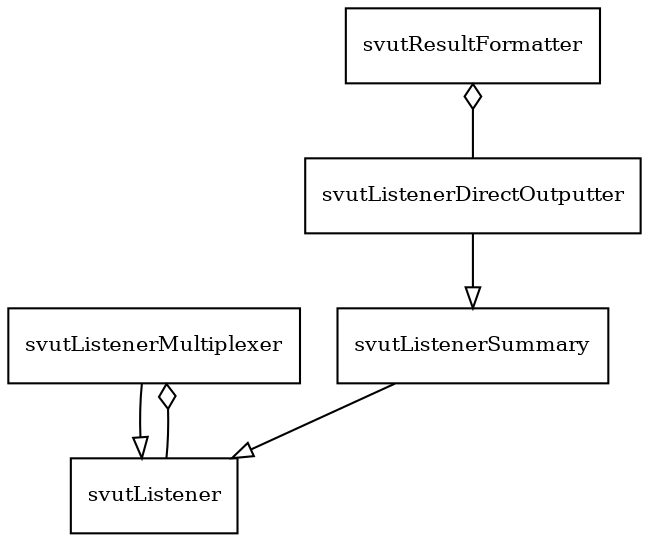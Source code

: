 #!graphviz
digraph G {
        node [ shape="box" fontsize = 10.0 ]

        svutListener
        svutListenerMultiplexer
        svutListenerSummary

        svutListenerSummary -> svutListener [ arrowhead="empty" ]
        svutListenerMultiplexer -> svutListener [ arrowhead="empty" ]
        svutListenerMultiplexer -> svutListener [ dir="back", arrowtail="odiamond" ]
        svutListenerDirectOutputter -> svutListenerSummary [ arrowhead="empty" ]
        svutResultFormatter -> svutListenerDirectOutputter [ dir="back", arrowtail="odiamond" ]
}
